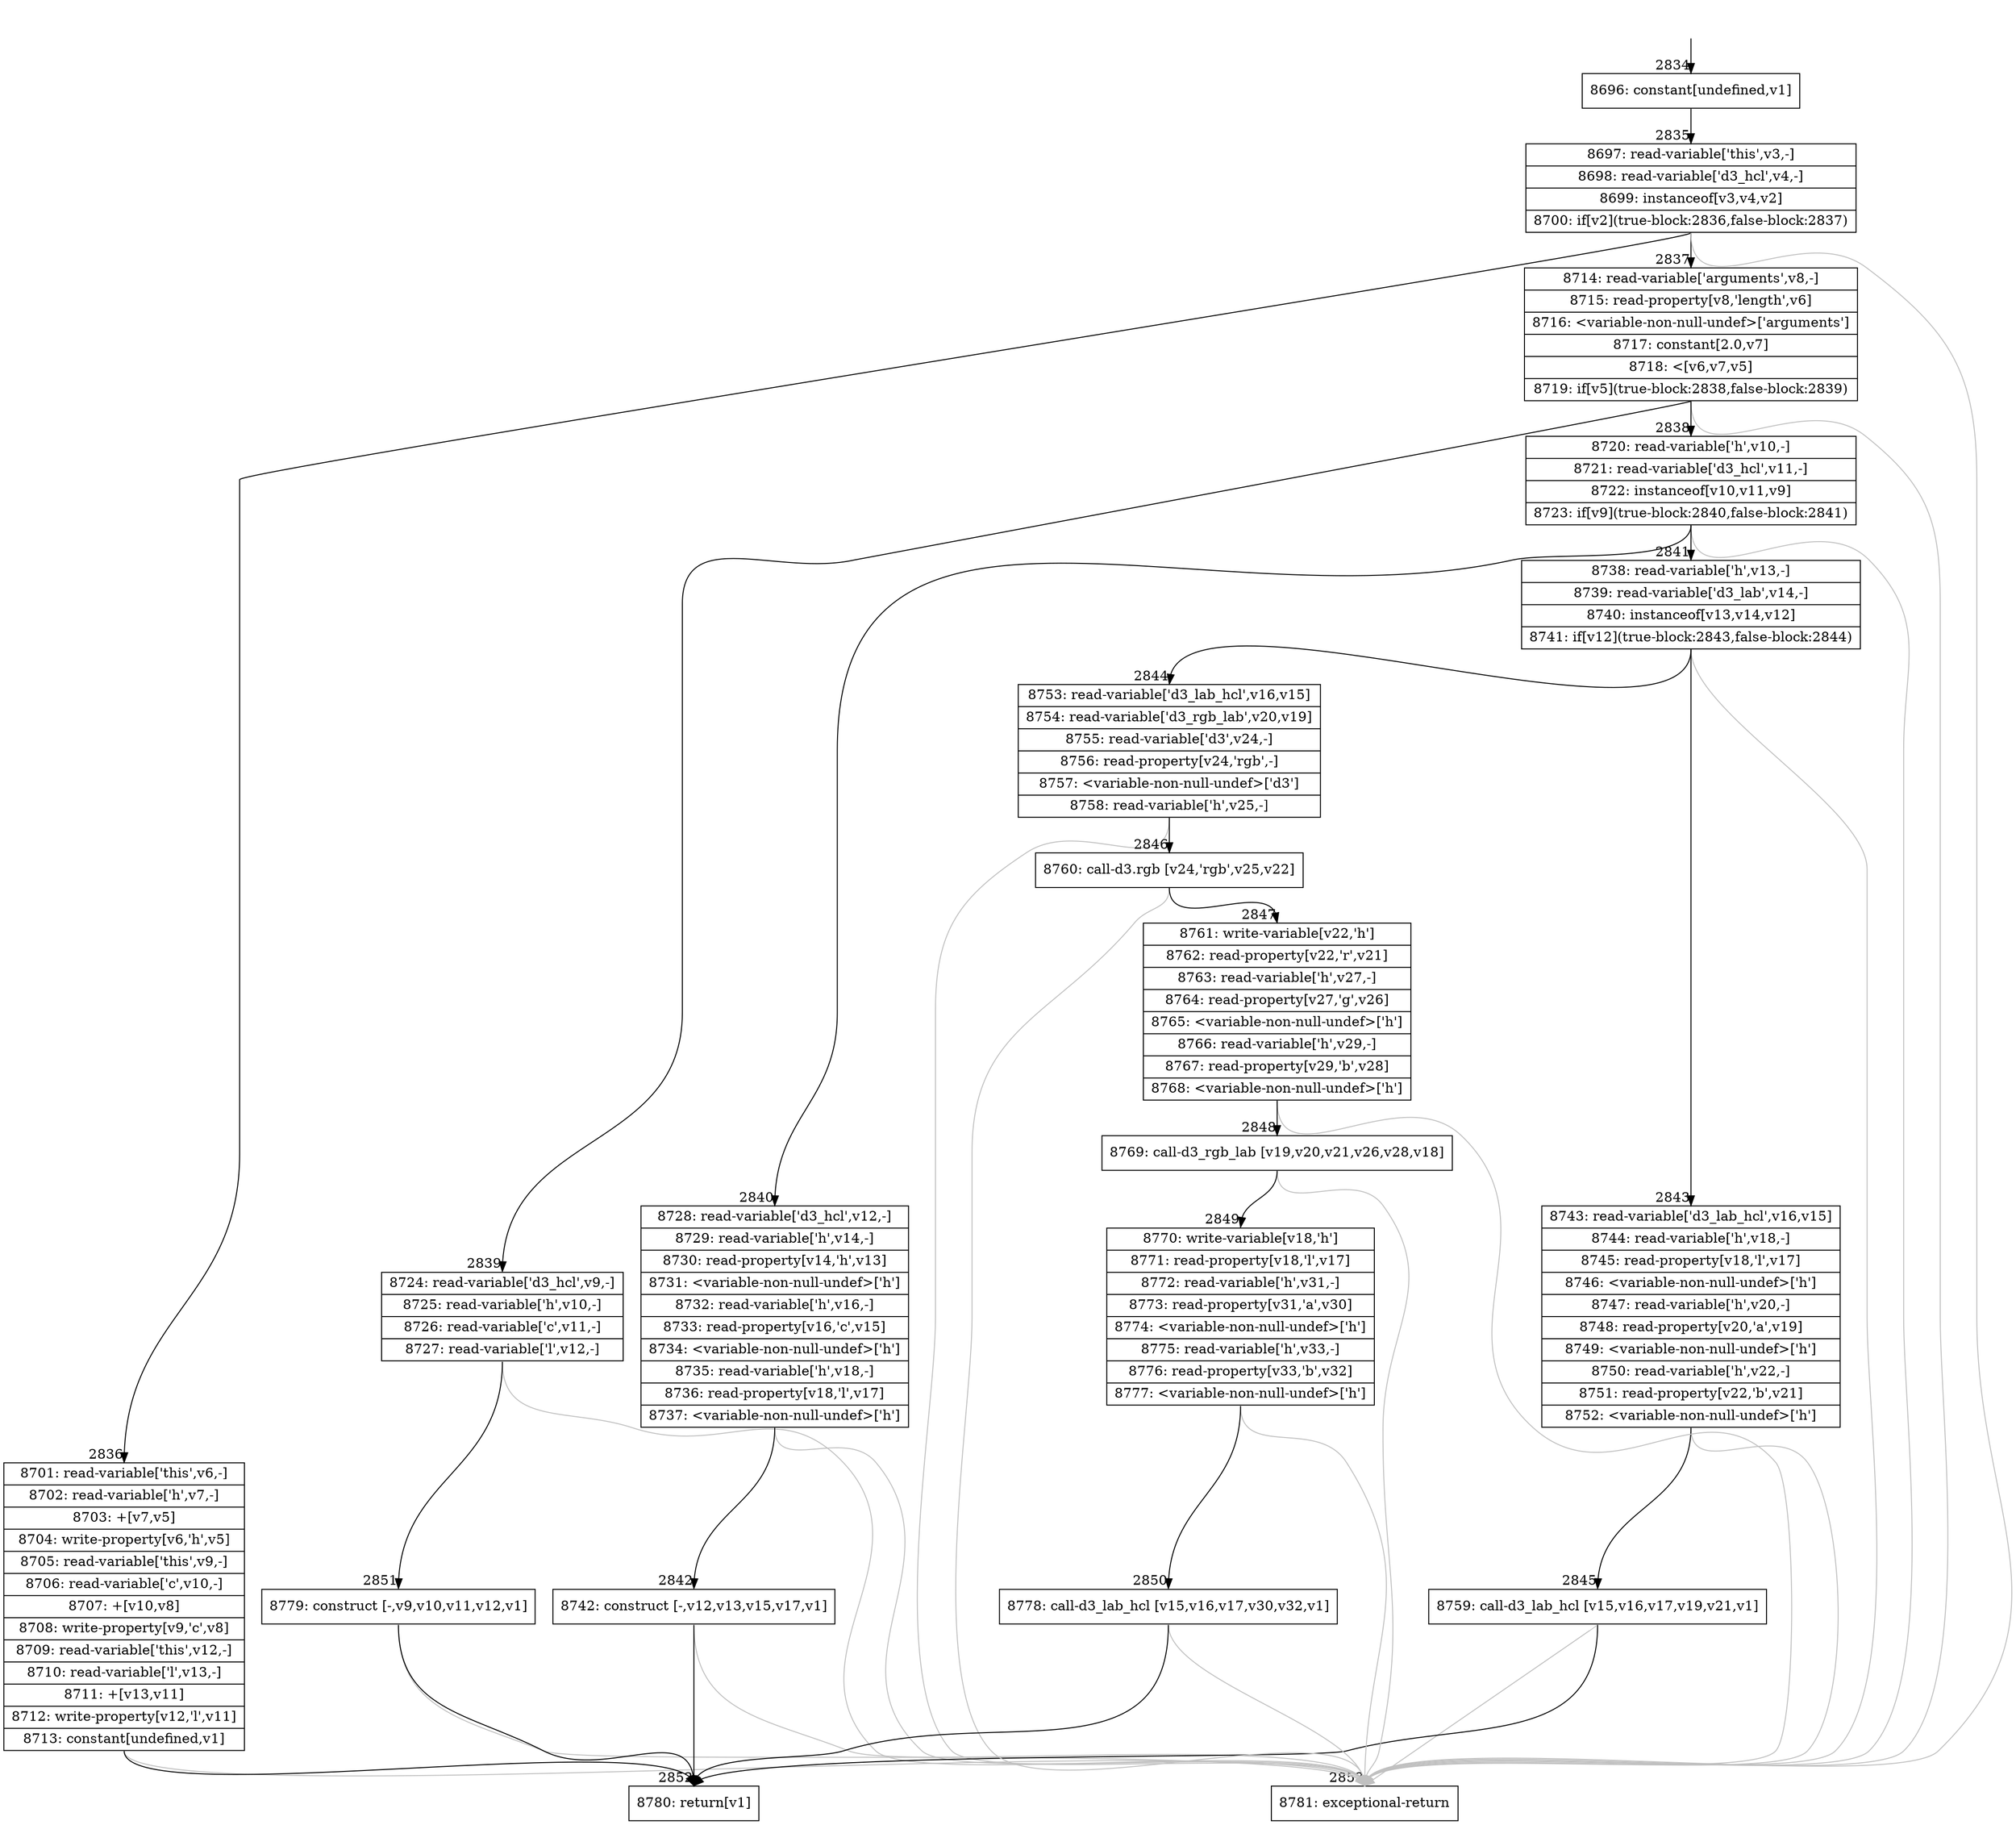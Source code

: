 digraph {
rankdir="TD"
BB_entry268[shape=none,label=""];
BB_entry268 -> BB2834 [tailport=s, headport=n, headlabel="    2834"]
BB2834 [shape=record label="{8696: constant[undefined,v1]}" ] 
BB2834 -> BB2835 [tailport=s, headport=n, headlabel="      2835"]
BB2835 [shape=record label="{8697: read-variable['this',v3,-]|8698: read-variable['d3_hcl',v4,-]|8699: instanceof[v3,v4,v2]|8700: if[v2](true-block:2836,false-block:2837)}" ] 
BB2835 -> BB2836 [tailport=s, headport=n, headlabel="      2836"]
BB2835 -> BB2837 [tailport=s, headport=n, headlabel="      2837"]
BB2835 -> BB2853 [tailport=s, headport=n, color=gray, headlabel="      2853"]
BB2836 [shape=record label="{8701: read-variable['this',v6,-]|8702: read-variable['h',v7,-]|8703: +[v7,v5]|8704: write-property[v6,'h',v5]|8705: read-variable['this',v9,-]|8706: read-variable['c',v10,-]|8707: +[v10,v8]|8708: write-property[v9,'c',v8]|8709: read-variable['this',v12,-]|8710: read-variable['l',v13,-]|8711: +[v13,v11]|8712: write-property[v12,'l',v11]|8713: constant[undefined,v1]}" ] 
BB2836 -> BB2852 [tailport=s, headport=n, headlabel="      2852"]
BB2836 -> BB2853 [tailport=s, headport=n, color=gray]
BB2837 [shape=record label="{8714: read-variable['arguments',v8,-]|8715: read-property[v8,'length',v6]|8716: \<variable-non-null-undef\>['arguments']|8717: constant[2.0,v7]|8718: \<[v6,v7,v5]|8719: if[v5](true-block:2838,false-block:2839)}" ] 
BB2837 -> BB2838 [tailport=s, headport=n, headlabel="      2838"]
BB2837 -> BB2839 [tailport=s, headport=n, headlabel="      2839"]
BB2837 -> BB2853 [tailport=s, headport=n, color=gray]
BB2838 [shape=record label="{8720: read-variable['h',v10,-]|8721: read-variable['d3_hcl',v11,-]|8722: instanceof[v10,v11,v9]|8723: if[v9](true-block:2840,false-block:2841)}" ] 
BB2838 -> BB2840 [tailport=s, headport=n, headlabel="      2840"]
BB2838 -> BB2841 [tailport=s, headport=n, headlabel="      2841"]
BB2838 -> BB2853 [tailport=s, headport=n, color=gray]
BB2839 [shape=record label="{8724: read-variable['d3_hcl',v9,-]|8725: read-variable['h',v10,-]|8726: read-variable['c',v11,-]|8727: read-variable['l',v12,-]}" ] 
BB2839 -> BB2851 [tailport=s, headport=n, headlabel="      2851"]
BB2839 -> BB2853 [tailport=s, headport=n, color=gray]
BB2840 [shape=record label="{8728: read-variable['d3_hcl',v12,-]|8729: read-variable['h',v14,-]|8730: read-property[v14,'h',v13]|8731: \<variable-non-null-undef\>['h']|8732: read-variable['h',v16,-]|8733: read-property[v16,'c',v15]|8734: \<variable-non-null-undef\>['h']|8735: read-variable['h',v18,-]|8736: read-property[v18,'l',v17]|8737: \<variable-non-null-undef\>['h']}" ] 
BB2840 -> BB2842 [tailport=s, headport=n, headlabel="      2842"]
BB2840 -> BB2853 [tailport=s, headport=n, color=gray]
BB2841 [shape=record label="{8738: read-variable['h',v13,-]|8739: read-variable['d3_lab',v14,-]|8740: instanceof[v13,v14,v12]|8741: if[v12](true-block:2843,false-block:2844)}" ] 
BB2841 -> BB2843 [tailport=s, headport=n, headlabel="      2843"]
BB2841 -> BB2844 [tailport=s, headport=n, headlabel="      2844"]
BB2841 -> BB2853 [tailport=s, headport=n, color=gray]
BB2842 [shape=record label="{8742: construct [-,v12,v13,v15,v17,v1]}" ] 
BB2842 -> BB2852 [tailport=s, headport=n]
BB2842 -> BB2853 [tailport=s, headport=n, color=gray]
BB2843 [shape=record label="{8743: read-variable['d3_lab_hcl',v16,v15]|8744: read-variable['h',v18,-]|8745: read-property[v18,'l',v17]|8746: \<variable-non-null-undef\>['h']|8747: read-variable['h',v20,-]|8748: read-property[v20,'a',v19]|8749: \<variable-non-null-undef\>['h']|8750: read-variable['h',v22,-]|8751: read-property[v22,'b',v21]|8752: \<variable-non-null-undef\>['h']}" ] 
BB2843 -> BB2845 [tailport=s, headport=n, headlabel="      2845"]
BB2843 -> BB2853 [tailport=s, headport=n, color=gray]
BB2844 [shape=record label="{8753: read-variable['d3_lab_hcl',v16,v15]|8754: read-variable['d3_rgb_lab',v20,v19]|8755: read-variable['d3',v24,-]|8756: read-property[v24,'rgb',-]|8757: \<variable-non-null-undef\>['d3']|8758: read-variable['h',v25,-]}" ] 
BB2844 -> BB2846 [tailport=s, headport=n, headlabel="      2846"]
BB2844 -> BB2853 [tailport=s, headport=n, color=gray]
BB2845 [shape=record label="{8759: call-d3_lab_hcl [v15,v16,v17,v19,v21,v1]}" ] 
BB2845 -> BB2852 [tailport=s, headport=n]
BB2845 -> BB2853 [tailport=s, headport=n, color=gray]
BB2846 [shape=record label="{8760: call-d3.rgb [v24,'rgb',v25,v22]}" ] 
BB2846 -> BB2847 [tailport=s, headport=n, headlabel="      2847"]
BB2846 -> BB2853 [tailport=s, headport=n, color=gray]
BB2847 [shape=record label="{8761: write-variable[v22,'h']|8762: read-property[v22,'r',v21]|8763: read-variable['h',v27,-]|8764: read-property[v27,'g',v26]|8765: \<variable-non-null-undef\>['h']|8766: read-variable['h',v29,-]|8767: read-property[v29,'b',v28]|8768: \<variable-non-null-undef\>['h']}" ] 
BB2847 -> BB2848 [tailport=s, headport=n, headlabel="      2848"]
BB2847 -> BB2853 [tailport=s, headport=n, color=gray]
BB2848 [shape=record label="{8769: call-d3_rgb_lab [v19,v20,v21,v26,v28,v18]}" ] 
BB2848 -> BB2849 [tailport=s, headport=n, headlabel="      2849"]
BB2848 -> BB2853 [tailport=s, headport=n, color=gray]
BB2849 [shape=record label="{8770: write-variable[v18,'h']|8771: read-property[v18,'l',v17]|8772: read-variable['h',v31,-]|8773: read-property[v31,'a',v30]|8774: \<variable-non-null-undef\>['h']|8775: read-variable['h',v33,-]|8776: read-property[v33,'b',v32]|8777: \<variable-non-null-undef\>['h']}" ] 
BB2849 -> BB2850 [tailport=s, headport=n, headlabel="      2850"]
BB2849 -> BB2853 [tailport=s, headport=n, color=gray]
BB2850 [shape=record label="{8778: call-d3_lab_hcl [v15,v16,v17,v30,v32,v1]}" ] 
BB2850 -> BB2852 [tailport=s, headport=n]
BB2850 -> BB2853 [tailport=s, headport=n, color=gray]
BB2851 [shape=record label="{8779: construct [-,v9,v10,v11,v12,v1]}" ] 
BB2851 -> BB2852 [tailport=s, headport=n]
BB2851 -> BB2853 [tailport=s, headport=n, color=gray]
BB2852 [shape=record label="{8780: return[v1]}" ] 
BB2853 [shape=record label="{8781: exceptional-return}" ] 
//#$~ 1616
}
